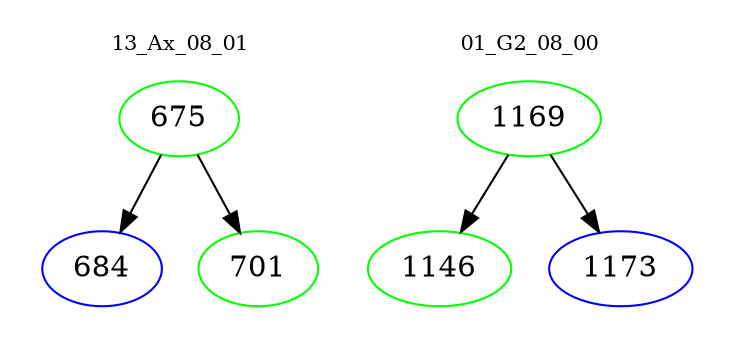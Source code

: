 digraph{
subgraph cluster_0 {
color = white
label = "13_Ax_08_01";
fontsize=10;
T0_675 [label="675", color="green"]
T0_675 -> T0_684 [color="black"]
T0_684 [label="684", color="blue"]
T0_675 -> T0_701 [color="black"]
T0_701 [label="701", color="green"]
}
subgraph cluster_1 {
color = white
label = "01_G2_08_00";
fontsize=10;
T1_1169 [label="1169", color="green"]
T1_1169 -> T1_1146 [color="black"]
T1_1146 [label="1146", color="green"]
T1_1169 -> T1_1173 [color="black"]
T1_1173 [label="1173", color="blue"]
}
}
